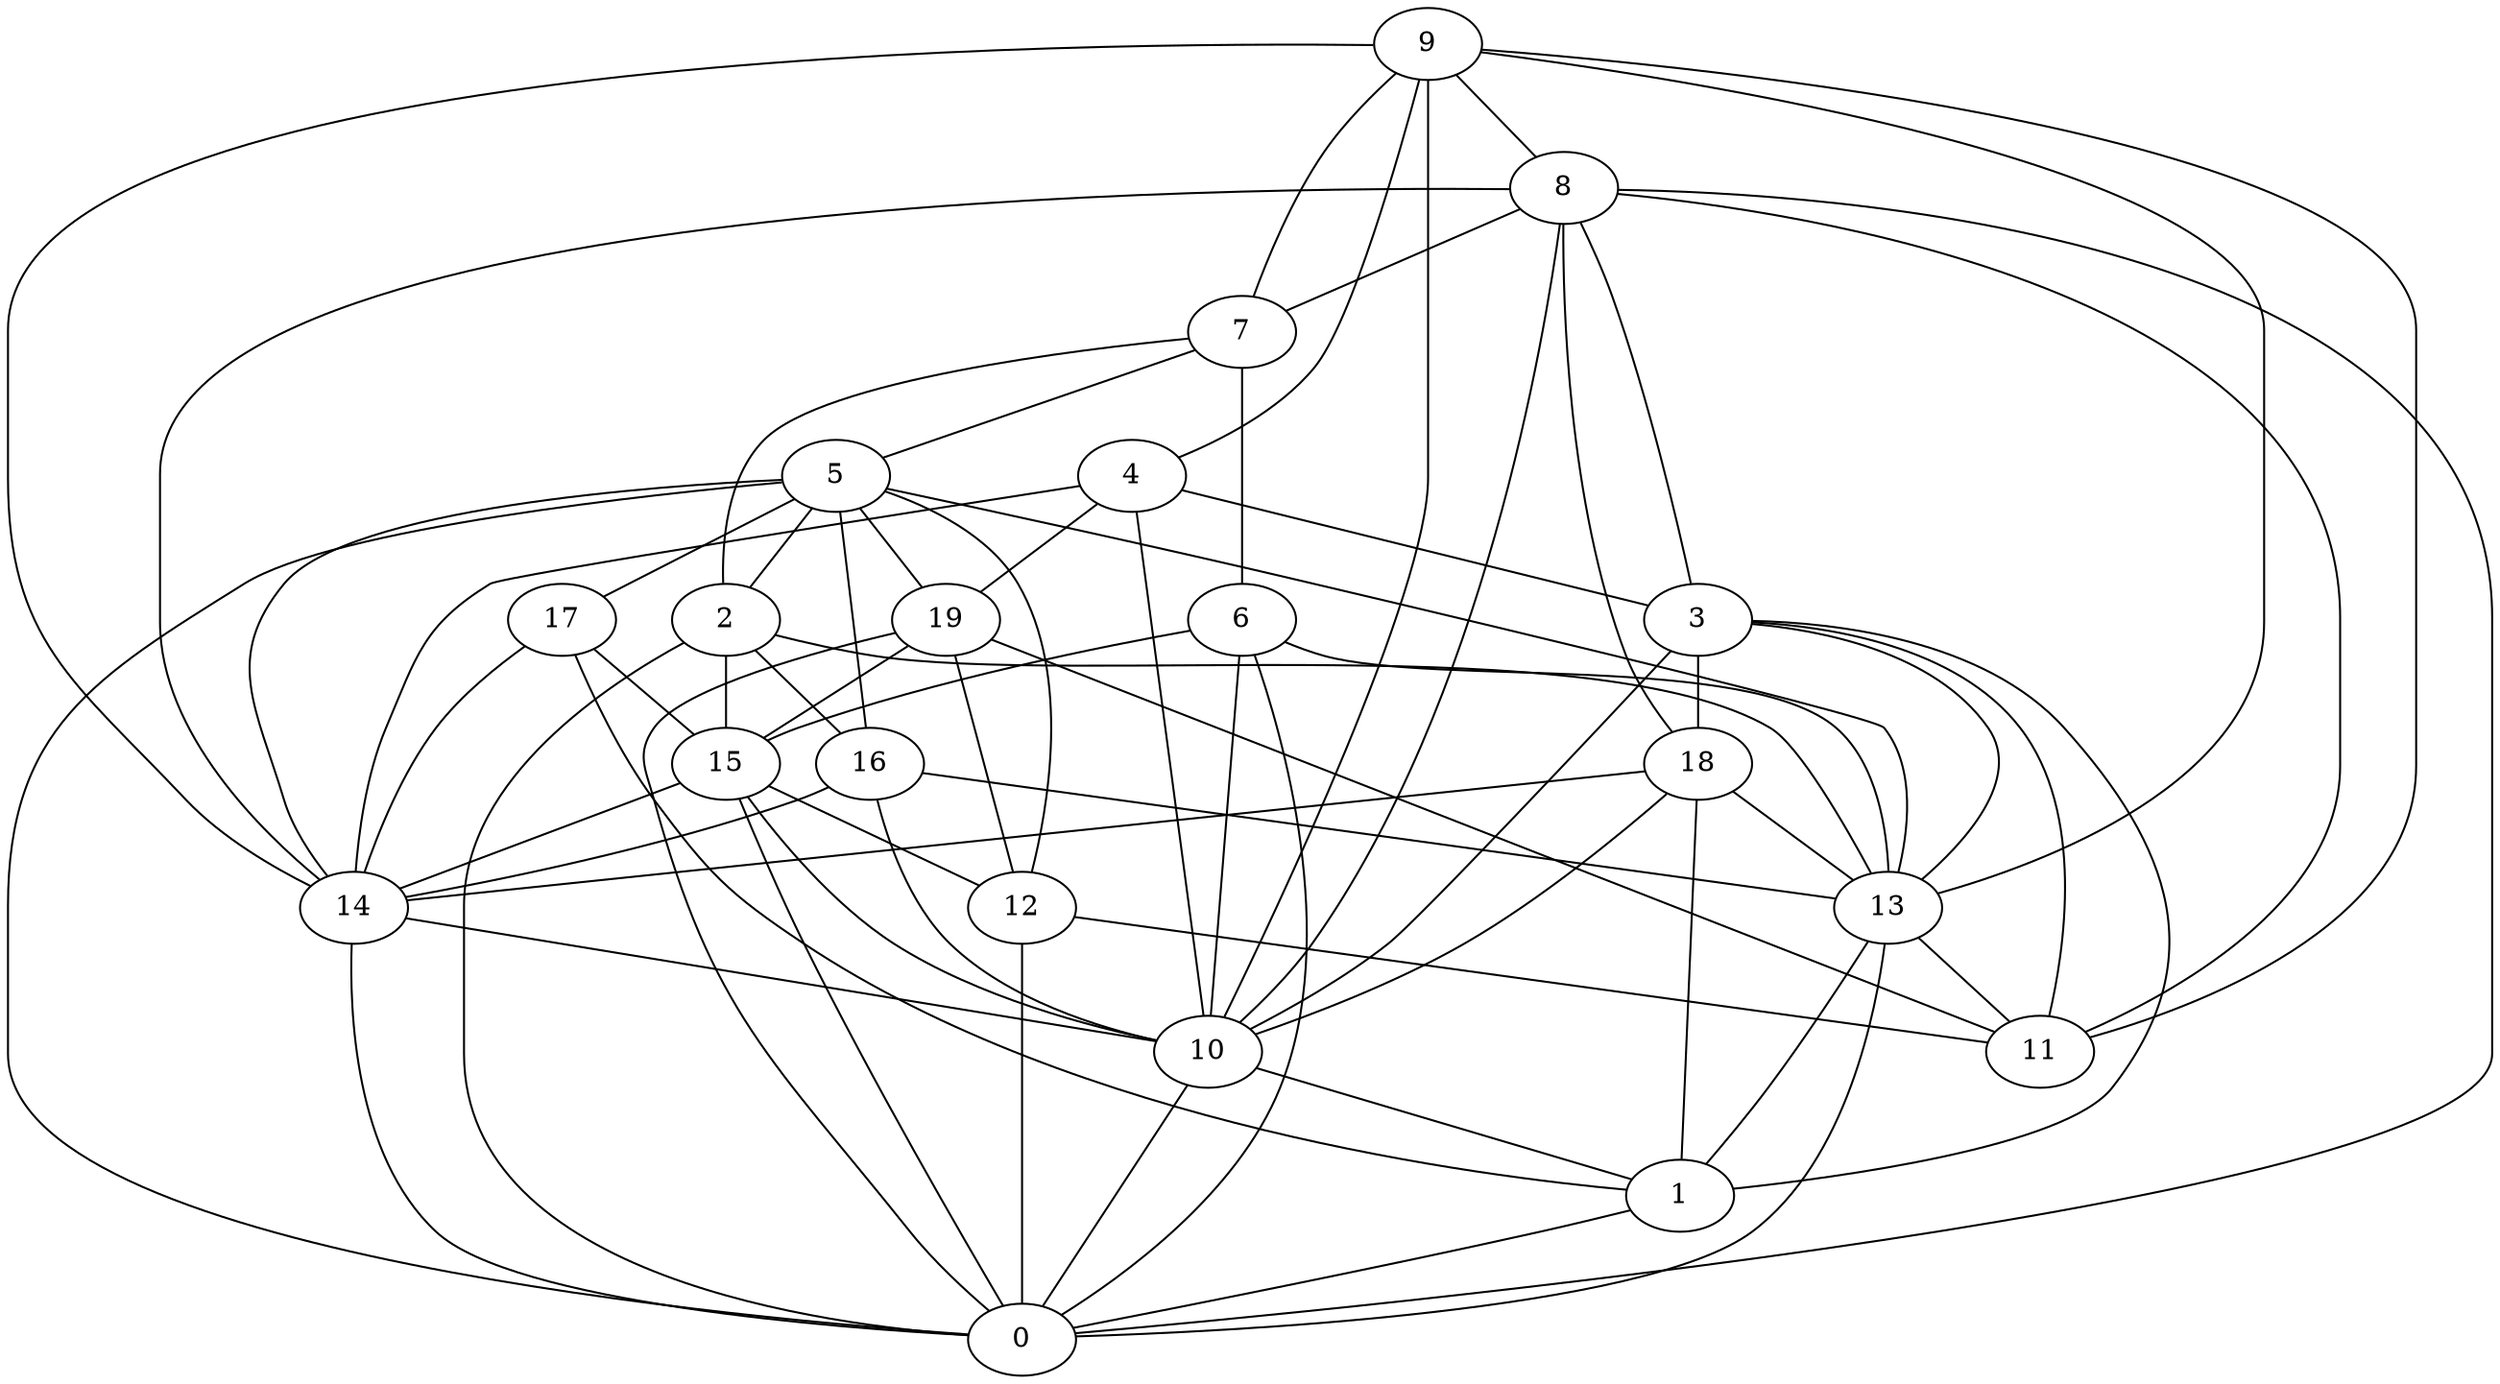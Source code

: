 digraph GG_graph {

subgraph G_graph {
edge [color = black]
"12" -> "11" [dir = none]
"12" -> "0" [dir = none]
"4" -> "3" [dir = none]
"4" -> "10" [dir = none]
"4" -> "14" [dir = none]
"7" -> "2" [dir = none]
"7" -> "5" [dir = none]
"17" -> "14" [dir = none]
"17" -> "15" [dir = none]
"17" -> "1" [dir = none]
"6" -> "15" [dir = none]
"6" -> "10" [dir = none]
"6" -> "0" [dir = none]
"19" -> "11" [dir = none]
"19" -> "12" [dir = none]
"19" -> "0" [dir = none]
"19" -> "15" [dir = none]
"2" -> "16" [dir = none]
"2" -> "15" [dir = none]
"2" -> "0" [dir = none]
"2" -> "13" [dir = none]
"5" -> "14" [dir = none]
"5" -> "0" [dir = none]
"5" -> "16" [dir = none]
"5" -> "12" [dir = none]
"5" -> "2" [dir = none]
"5" -> "17" [dir = none]
"18" -> "13" [dir = none]
"18" -> "1" [dir = none]
"18" -> "14" [dir = none]
"10" -> "1" [dir = none]
"10" -> "0" [dir = none]
"13" -> "1" [dir = none]
"13" -> "0" [dir = none]
"15" -> "10" [dir = none]
"15" -> "0" [dir = none]
"15" -> "14" [dir = none]
"8" -> "10" [dir = none]
"8" -> "11" [dir = none]
"8" -> "3" [dir = none]
"8" -> "18" [dir = none]
"3" -> "11" [dir = none]
"3" -> "10" [dir = none]
"3" -> "1" [dir = none]
"3" -> "18" [dir = none]
"3" -> "13" [dir = none]
"16" -> "13" [dir = none]
"16" -> "14" [dir = none]
"16" -> "10" [dir = none]
"14" -> "10" [dir = none]
"14" -> "0" [dir = none]
"1" -> "0" [dir = none]
"9" -> "10" [dir = none]
"9" -> "13" [dir = none]
"9" -> "7" [dir = none]
"9" -> "14" [dir = none]
"9" -> "11" [dir = none]
"8" -> "0" [dir = none]
"8" -> "7" [dir = none]
"9" -> "8" [dir = none]
"9" -> "4" [dir = none]
"7" -> "6" [dir = none]
"4" -> "19" [dir = none]
"5" -> "13" [dir = none]
"18" -> "10" [dir = none]
"5" -> "19" [dir = none]
"6" -> "13" [dir = none]
"13" -> "11" [dir = none]
"8" -> "14" [dir = none]
"15" -> "12" [dir = none]
}

}
